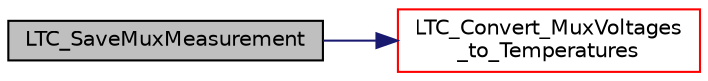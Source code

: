 digraph "LTC_SaveMuxMeasurement"
{
  edge [fontname="Helvetica",fontsize="10",labelfontname="Helvetica",labelfontsize="10"];
  node [fontname="Helvetica",fontsize="10",shape=record];
  rankdir="LR";
  Node236 [label="LTC_SaveMuxMeasurement",height=0.2,width=0.4,color="black", fillcolor="grey75", style="filled", fontcolor="black"];
  Node236 -> Node237 [color="midnightblue",fontsize="10",style="solid",fontname="Helvetica"];
  Node237 [label="LTC_Convert_MuxVoltages\l_to_Temperatures",height=0.2,width=0.4,color="red", fillcolor="white", style="filled",URL="$ltc__cfg_8c.html#ad75c6c9811763c3d2be3d0521d076d2c",tooltip="converts a raw voltage from multiplexer to a temperature value in Celsius. "];
}
